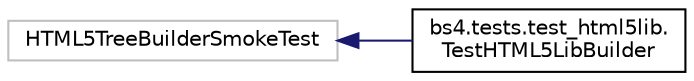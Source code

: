 digraph "Graphical Class Hierarchy"
{
 // LATEX_PDF_SIZE
  edge [fontname="Helvetica",fontsize="10",labelfontname="Helvetica",labelfontsize="10"];
  node [fontname="Helvetica",fontsize="10",shape=record];
  rankdir="LR";
  Node16160 [label="HTML5TreeBuilderSmokeTest",height=0.2,width=0.4,color="grey75", fillcolor="white", style="filled",tooltip=" "];
  Node16160 -> Node0 [dir="back",color="midnightblue",fontsize="10",style="solid",fontname="Helvetica"];
  Node0 [label="bs4.tests.test_html5lib.\lTestHTML5LibBuilder",height=0.2,width=0.4,color="black", fillcolor="white", style="filled",URL="$classbs4_1_1tests_1_1test__html5lib_1_1TestHTML5LibBuilder.html",tooltip=" "];
}
